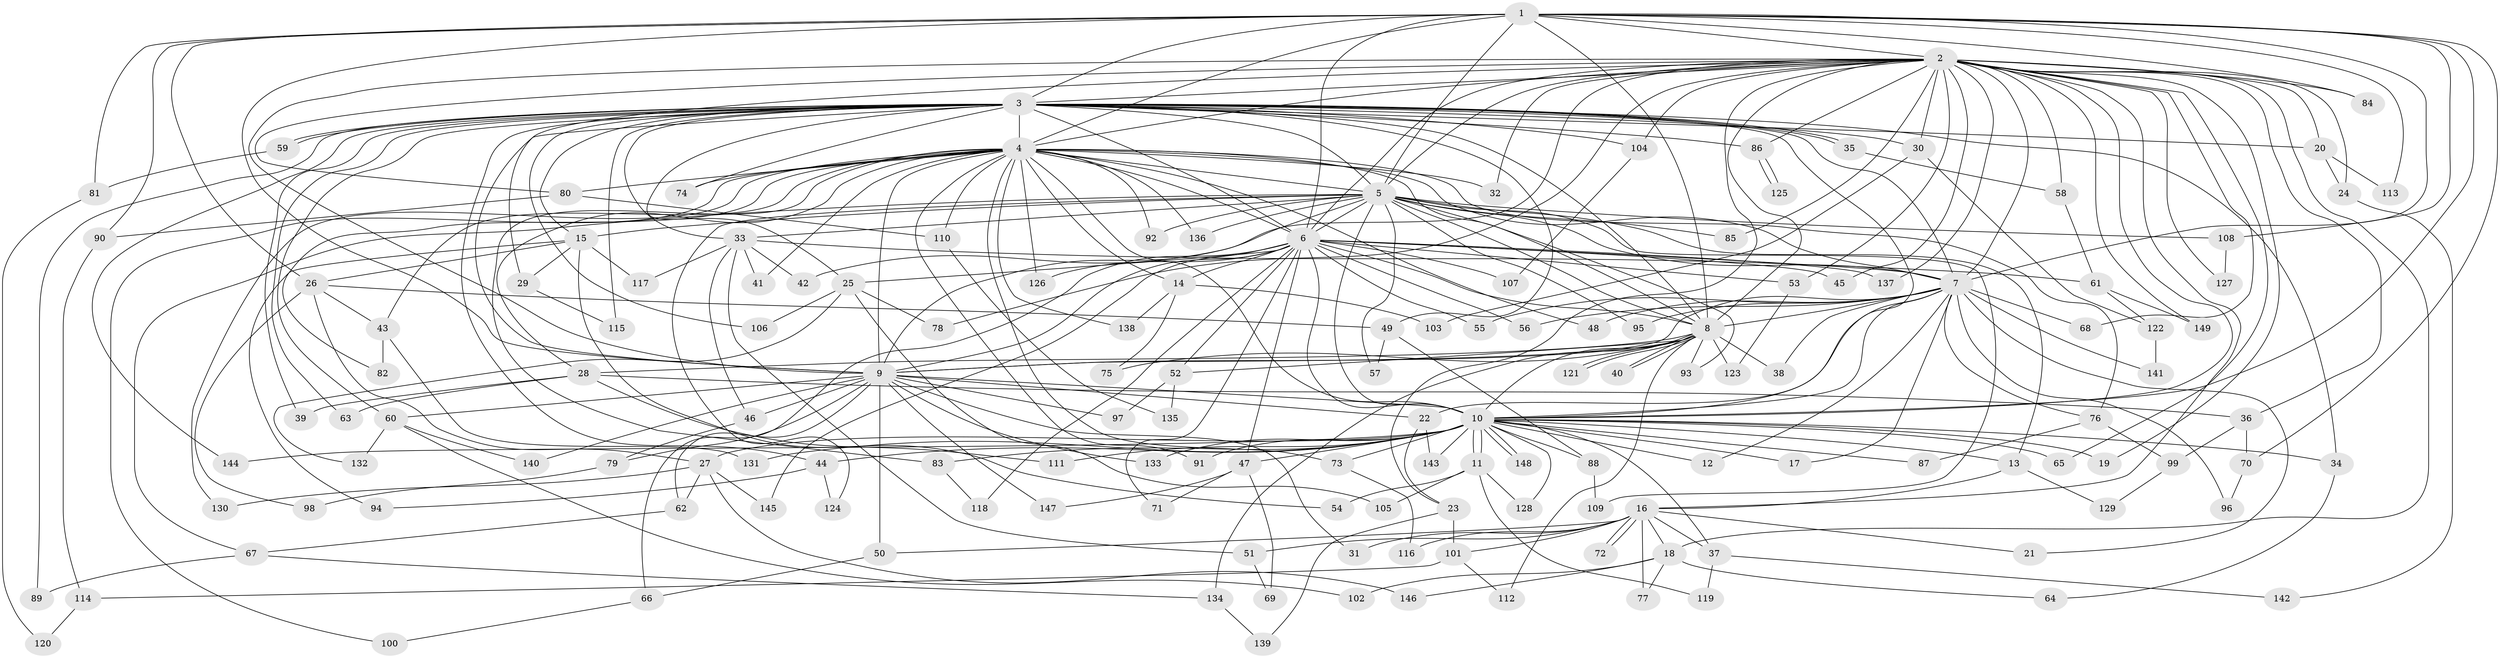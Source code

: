 // coarse degree distribution, {14: 0.008620689655172414, 50: 0.008620689655172414, 28: 0.008620689655172414, 26: 0.008620689655172414, 25: 0.008620689655172414, 23: 0.008620689655172414, 22: 0.008620689655172414, 18: 0.008620689655172414, 17: 0.008620689655172414, 4: 0.11206896551724138, 2: 0.5086206896551724, 5: 0.05172413793103448, 13: 0.008620689655172414, 6: 0.02586206896551724, 1: 0.02586206896551724, 3: 0.16379310344827586, 7: 0.008620689655172414, 8: 0.008620689655172414, 9: 0.008620689655172414}
// Generated by graph-tools (version 1.1) at 2025/23/03/03/25 07:23:46]
// undirected, 149 vertices, 323 edges
graph export_dot {
graph [start="1"]
  node [color=gray90,style=filled];
  1;
  2;
  3;
  4;
  5;
  6;
  7;
  8;
  9;
  10;
  11;
  12;
  13;
  14;
  15;
  16;
  17;
  18;
  19;
  20;
  21;
  22;
  23;
  24;
  25;
  26;
  27;
  28;
  29;
  30;
  31;
  32;
  33;
  34;
  35;
  36;
  37;
  38;
  39;
  40;
  41;
  42;
  43;
  44;
  45;
  46;
  47;
  48;
  49;
  50;
  51;
  52;
  53;
  54;
  55;
  56;
  57;
  58;
  59;
  60;
  61;
  62;
  63;
  64;
  65;
  66;
  67;
  68;
  69;
  70;
  71;
  72;
  73;
  74;
  75;
  76;
  77;
  78;
  79;
  80;
  81;
  82;
  83;
  84;
  85;
  86;
  87;
  88;
  89;
  90;
  91;
  92;
  93;
  94;
  95;
  96;
  97;
  98;
  99;
  100;
  101;
  102;
  103;
  104;
  105;
  106;
  107;
  108;
  109;
  110;
  111;
  112;
  113;
  114;
  115;
  116;
  117;
  118;
  119;
  120;
  121;
  122;
  123;
  124;
  125;
  126;
  127;
  128;
  129;
  130;
  131;
  132;
  133;
  134;
  135;
  136;
  137;
  138;
  139;
  140;
  141;
  142;
  143;
  144;
  145;
  146;
  147;
  148;
  149;
  1 -- 2;
  1 -- 3;
  1 -- 4;
  1 -- 5;
  1 -- 6;
  1 -- 7;
  1 -- 8;
  1 -- 9;
  1 -- 10;
  1 -- 26;
  1 -- 70;
  1 -- 81;
  1 -- 84;
  1 -- 90;
  1 -- 108;
  1 -- 113;
  2 -- 3;
  2 -- 4;
  2 -- 5;
  2 -- 6;
  2 -- 7;
  2 -- 8;
  2 -- 9;
  2 -- 10;
  2 -- 16;
  2 -- 18;
  2 -- 19;
  2 -- 20;
  2 -- 23;
  2 -- 24;
  2 -- 29;
  2 -- 30;
  2 -- 32;
  2 -- 36;
  2 -- 42;
  2 -- 45;
  2 -- 53;
  2 -- 58;
  2 -- 65;
  2 -- 68;
  2 -- 78;
  2 -- 80;
  2 -- 84;
  2 -- 85;
  2 -- 86;
  2 -- 104;
  2 -- 127;
  2 -- 137;
  2 -- 149;
  3 -- 4;
  3 -- 5;
  3 -- 6;
  3 -- 7;
  3 -- 8;
  3 -- 9;
  3 -- 10;
  3 -- 15;
  3 -- 20;
  3 -- 25;
  3 -- 30;
  3 -- 33;
  3 -- 34;
  3 -- 35;
  3 -- 35;
  3 -- 39;
  3 -- 44;
  3 -- 49;
  3 -- 59;
  3 -- 59;
  3 -- 60;
  3 -- 63;
  3 -- 74;
  3 -- 86;
  3 -- 89;
  3 -- 104;
  3 -- 106;
  3 -- 115;
  3 -- 144;
  4 -- 5;
  4 -- 6;
  4 -- 7;
  4 -- 8;
  4 -- 9;
  4 -- 10;
  4 -- 14;
  4 -- 28;
  4 -- 32;
  4 -- 41;
  4 -- 43;
  4 -- 48;
  4 -- 73;
  4 -- 74;
  4 -- 76;
  4 -- 80;
  4 -- 82;
  4 -- 83;
  4 -- 91;
  4 -- 92;
  4 -- 100;
  4 -- 110;
  4 -- 126;
  4 -- 130;
  4 -- 136;
  4 -- 138;
  5 -- 6;
  5 -- 7;
  5 -- 8;
  5 -- 9;
  5 -- 10;
  5 -- 13;
  5 -- 15;
  5 -- 33;
  5 -- 57;
  5 -- 67;
  5 -- 85;
  5 -- 92;
  5 -- 93;
  5 -- 95;
  5 -- 108;
  5 -- 109;
  5 -- 124;
  5 -- 136;
  6 -- 7;
  6 -- 8;
  6 -- 9;
  6 -- 10;
  6 -- 14;
  6 -- 25;
  6 -- 45;
  6 -- 47;
  6 -- 52;
  6 -- 53;
  6 -- 55;
  6 -- 56;
  6 -- 66;
  6 -- 71;
  6 -- 107;
  6 -- 118;
  6 -- 126;
  6 -- 137;
  6 -- 145;
  7 -- 8;
  7 -- 9;
  7 -- 10;
  7 -- 12;
  7 -- 17;
  7 -- 21;
  7 -- 22;
  7 -- 38;
  7 -- 48;
  7 -- 55;
  7 -- 56;
  7 -- 68;
  7 -- 76;
  7 -- 95;
  7 -- 96;
  7 -- 141;
  8 -- 9;
  8 -- 10;
  8 -- 28;
  8 -- 38;
  8 -- 40;
  8 -- 40;
  8 -- 52;
  8 -- 75;
  8 -- 93;
  8 -- 112;
  8 -- 121;
  8 -- 121;
  8 -- 123;
  8 -- 134;
  9 -- 10;
  9 -- 22;
  9 -- 31;
  9 -- 46;
  9 -- 50;
  9 -- 60;
  9 -- 62;
  9 -- 79;
  9 -- 97;
  9 -- 133;
  9 -- 140;
  9 -- 147;
  10 -- 11;
  10 -- 11;
  10 -- 12;
  10 -- 13;
  10 -- 17;
  10 -- 19;
  10 -- 27;
  10 -- 34;
  10 -- 37;
  10 -- 44;
  10 -- 47;
  10 -- 65;
  10 -- 73;
  10 -- 83;
  10 -- 87;
  10 -- 88;
  10 -- 91;
  10 -- 111;
  10 -- 128;
  10 -- 131;
  10 -- 133;
  10 -- 143;
  10 -- 144;
  10 -- 148;
  10 -- 148;
  11 -- 54;
  11 -- 105;
  11 -- 119;
  11 -- 128;
  13 -- 16;
  13 -- 129;
  14 -- 75;
  14 -- 103;
  14 -- 138;
  15 -- 26;
  15 -- 29;
  15 -- 54;
  15 -- 94;
  15 -- 117;
  16 -- 18;
  16 -- 21;
  16 -- 31;
  16 -- 37;
  16 -- 50;
  16 -- 51;
  16 -- 72;
  16 -- 72;
  16 -- 77;
  16 -- 101;
  16 -- 116;
  18 -- 64;
  18 -- 77;
  18 -- 102;
  18 -- 146;
  20 -- 24;
  20 -- 113;
  22 -- 23;
  22 -- 143;
  23 -- 101;
  23 -- 139;
  24 -- 142;
  25 -- 78;
  25 -- 105;
  25 -- 106;
  25 -- 132;
  26 -- 27;
  26 -- 43;
  26 -- 49;
  26 -- 98;
  27 -- 62;
  27 -- 130;
  27 -- 145;
  27 -- 146;
  28 -- 36;
  28 -- 39;
  28 -- 63;
  28 -- 111;
  29 -- 115;
  30 -- 103;
  30 -- 122;
  33 -- 41;
  33 -- 42;
  33 -- 46;
  33 -- 51;
  33 -- 61;
  33 -- 117;
  34 -- 64;
  35 -- 58;
  36 -- 70;
  36 -- 99;
  37 -- 119;
  37 -- 142;
  43 -- 82;
  43 -- 131;
  44 -- 94;
  44 -- 124;
  46 -- 79;
  47 -- 69;
  47 -- 71;
  47 -- 147;
  49 -- 57;
  49 -- 88;
  50 -- 66;
  51 -- 69;
  52 -- 97;
  52 -- 135;
  53 -- 123;
  58 -- 61;
  59 -- 81;
  60 -- 102;
  60 -- 132;
  60 -- 140;
  61 -- 122;
  61 -- 149;
  62 -- 67;
  66 -- 100;
  67 -- 89;
  67 -- 134;
  70 -- 96;
  73 -- 116;
  76 -- 87;
  76 -- 99;
  79 -- 98;
  80 -- 90;
  80 -- 110;
  81 -- 120;
  83 -- 118;
  86 -- 125;
  86 -- 125;
  88 -- 109;
  90 -- 114;
  99 -- 129;
  101 -- 112;
  101 -- 114;
  104 -- 107;
  108 -- 127;
  110 -- 135;
  114 -- 120;
  122 -- 141;
  134 -- 139;
}
